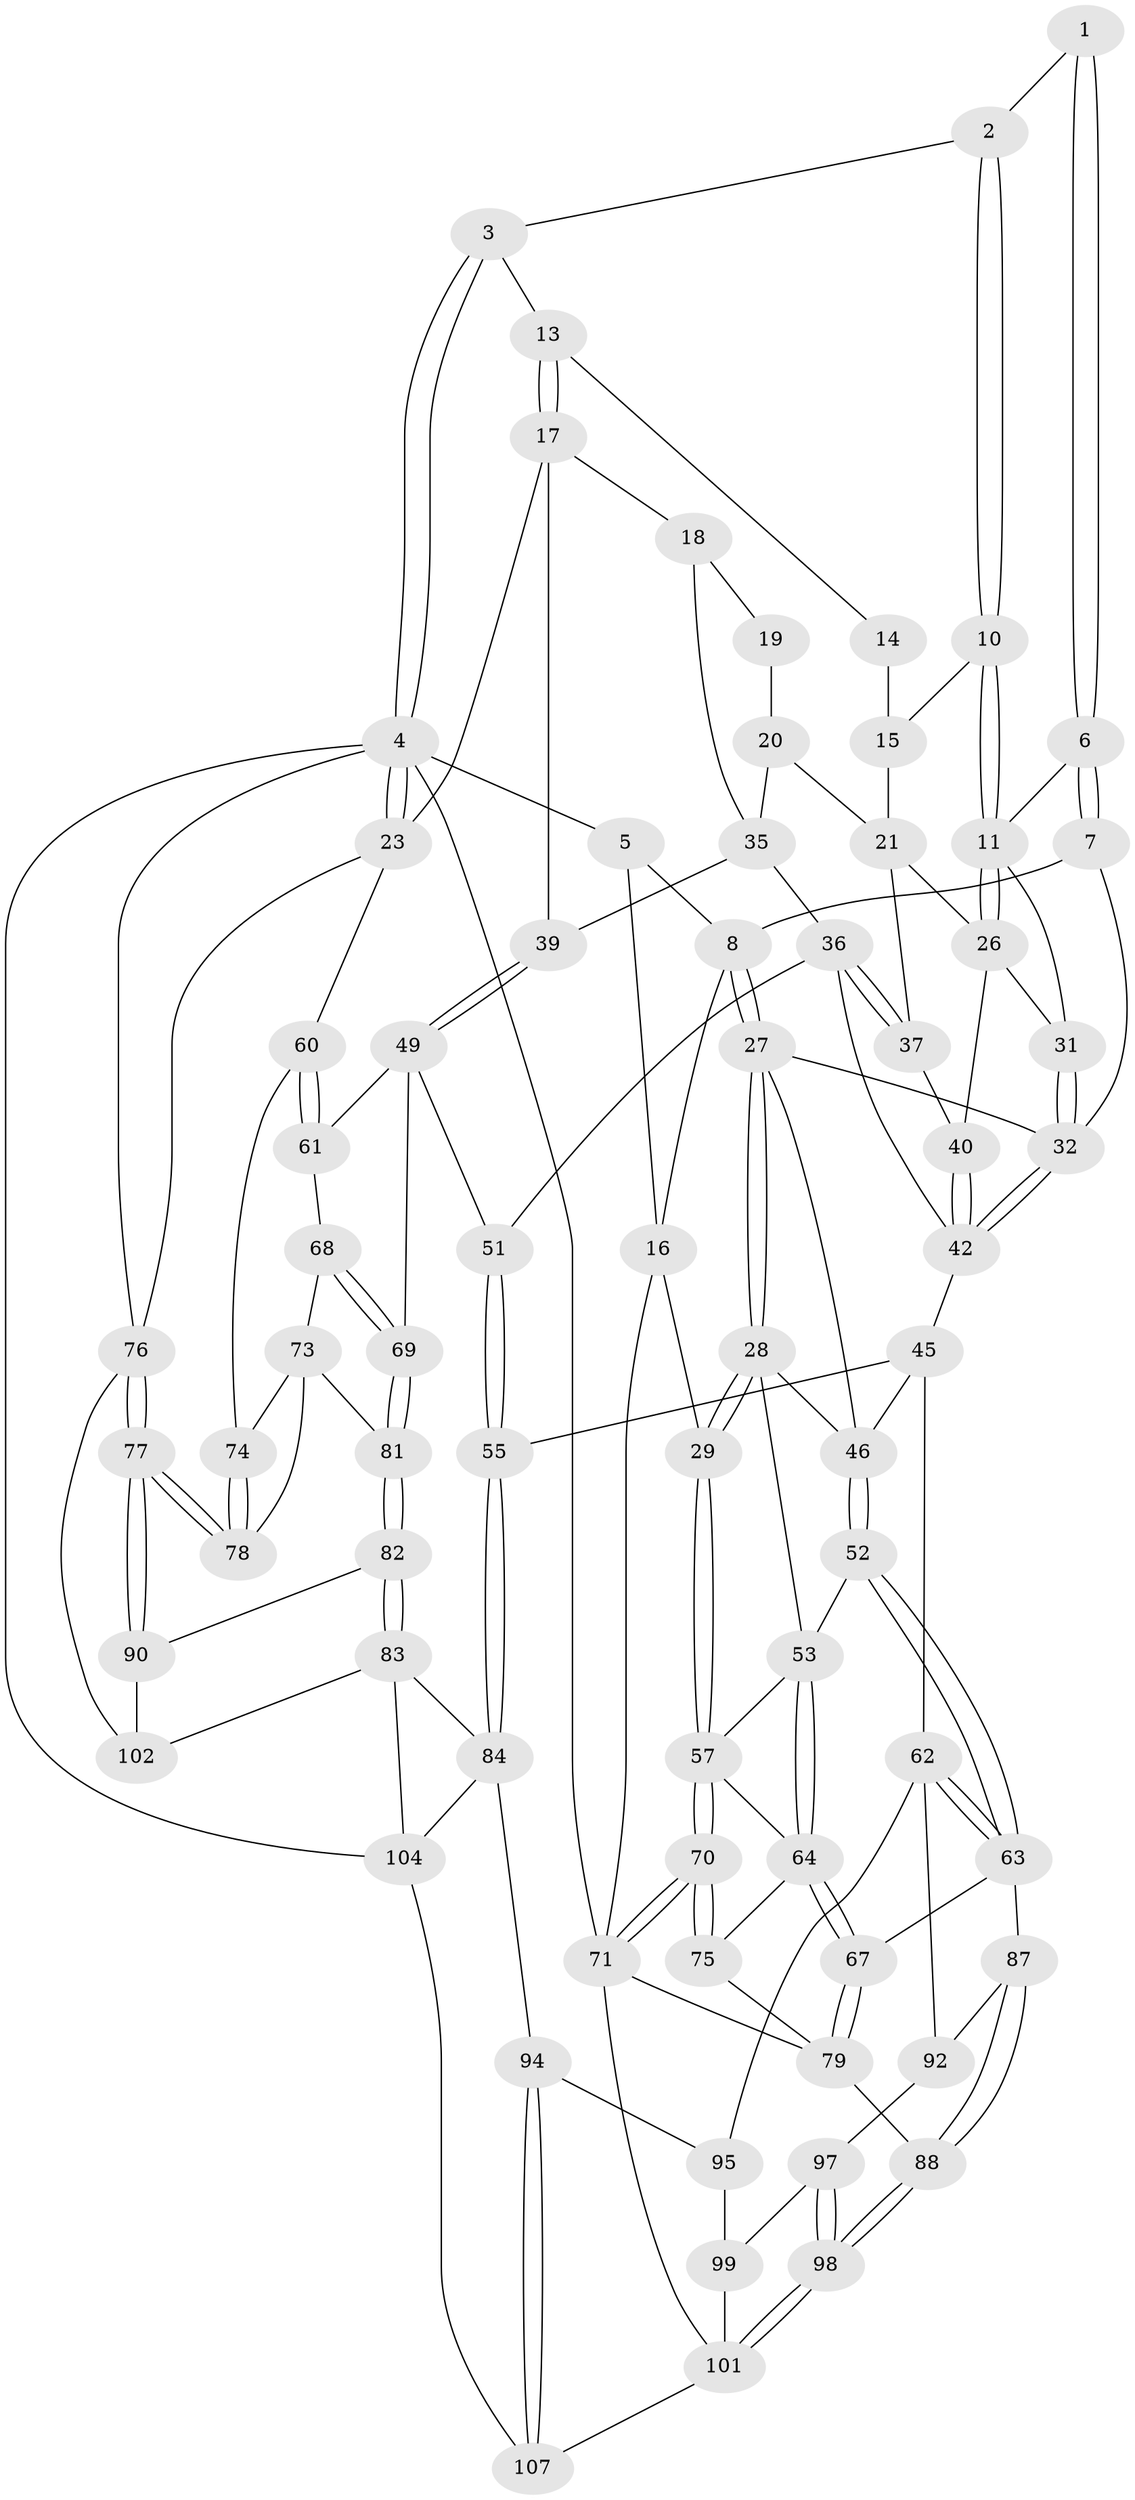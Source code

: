 // Generated by graph-tools (version 1.1) at 2025/52/02/27/25 19:52:42]
// undirected, 74 vertices, 168 edges
graph export_dot {
graph [start="1"]
  node [color=gray90,style=filled];
  1 [pos="+0.45909638762516164+0"];
  2 [pos="+0.5553566989526331+0"];
  3 [pos="+0.8470867965371016+0"];
  4 [pos="+1+0",super="+85"];
  5 [pos="+0.23545436925780935+0"];
  6 [pos="+0.40195884427570006+0.10840547518605322"];
  7 [pos="+0.35937576013723144+0.1308596762423827"];
  8 [pos="+0.22013283114474846+0",super="+9"];
  10 [pos="+0.5844650471245211+0.0017200935668180853"];
  11 [pos="+0.5469730687309177+0.05705306523929536",super="+12"];
  13 [pos="+0.8415728402394164+0.016446764614956522"];
  14 [pos="+0.7670393757326963+0.03124885698906707"];
  15 [pos="+0.5901757025363313+0.00725050615472261",super="+22"];
  16 [pos="+0+0.20880817653632336"];
  17 [pos="+0.8591967942825508+0.08373067419024804",super="+24"];
  18 [pos="+0.8340038215767817+0.10862749501248688"];
  19 [pos="+0.8229054466974774+0.11060855207064356"];
  20 [pos="+0.6835068638634934+0.11444089148260857",super="+34"];
  21 [pos="+0.6671475318728755+0.10584480257030006",super="+25"];
  23 [pos="+1+0.21484954865998498",super="+59"];
  26 [pos="+0.5873326169660278+0.17866827958215464",super="+30"];
  27 [pos="+0.15530200678376596+0.13118680705829716",super="+41"];
  28 [pos="+0+0.2666132030427331",super="+48"];
  29 [pos="+0+0.2916161963724786"];
  31 [pos="+0.5039791910521078+0.1466364250348597"];
  32 [pos="+0.40697218132329255+0.2710340010162194",super="+33"];
  35 [pos="+0.7300472053213923+0.30648332000102446",super="+38"];
  36 [pos="+0.6996809412254043+0.30785109587299714",super="+43"];
  37 [pos="+0.6593152967825591+0.2802187254927251"];
  39 [pos="+0.8027541381892437+0.33462073411109045"];
  40 [pos="+0.5381474227944639+0.2662675767666891"];
  42 [pos="+0.46972877093311377+0.31164775403831163",super="+44"];
  45 [pos="+0.4254522827611306+0.4183488045277396",super="+56"];
  46 [pos="+0.34996522910035377+0.444177953924105",super="+47"];
  49 [pos="+0.8224564948928413+0.4689180875010097",super="+50"];
  51 [pos="+0.5993650341814428+0.6082066719296402"];
  52 [pos="+0.3467250401250639+0.45790633393666713"];
  53 [pos="+0.2878930520680222+0.4859025617678154",super="+54"];
  55 [pos="+0.5959245437867765+0.6136401636363599"];
  57 [pos="+0+0.3022952252339393",super="+58"];
  60 [pos="+1+0.5025044722156965"];
  61 [pos="+0.8274400841173262+0.4712858578110911"];
  62 [pos="+0.46057827239470805+0.6415372180745866",super="+91"];
  63 [pos="+0.42371971737636704+0.6354360604433031",super="+66"];
  64 [pos="+0.27045373429353564+0.513261682338547",super="+65"];
  67 [pos="+0.3805763458558117+0.6350619234917182"];
  68 [pos="+0.8691372791360188+0.5881372777799067"];
  69 [pos="+0.8302938152060916+0.6547947341690581"];
  70 [pos="+0+0.6540046106803867"];
  71 [pos="+0+1",super="+72"];
  73 [pos="+0.9235238355843183+0.6388045632581367",super="+80"];
  74 [pos="+0.9485502805231933+0.6041894047231441"];
  75 [pos="+0.14887626581955885+0.6026919978299642"];
  76 [pos="+1+0.7422032114595768",super="+86"];
  77 [pos="+1+0.743115917757734"];
  78 [pos="+1+0.6933476607591674"];
  79 [pos="+0.17232460622600926+0.6518311183922428",super="+89"];
  81 [pos="+0.8708685333396925+0.7207496537254557"];
  82 [pos="+0.8605570656197855+0.7759326369775655"];
  83 [pos="+0.8529255725901094+0.7826789147825777",super="+103"];
  84 [pos="+0.6606984783328126+0.7487339907321338",super="+93"];
  87 [pos="+0.3019672284785036+0.7900629154302693"];
  88 [pos="+0.2536181508118007+0.8196396151827978"];
  90 [pos="+0.97758369776866+0.7862058732861873"];
  92 [pos="+0.3596360754895515+0.8079034864883295"];
  94 [pos="+0.48816503516463466+0.888241486038835"];
  95 [pos="+0.4788318986687717+0.8838011767795351",super="+96"];
  97 [pos="+0.35714904414640575+0.84463749695449"];
  98 [pos="+0.27450495693559857+0.8866981041350166"];
  99 [pos="+0.38249316533001254+0.847629242161808",super="+100"];
  101 [pos="+0.2890408131721801+0.9954945440646986",super="+106"];
  102 [pos="+0.971008601856665+0.8828783637503461"];
  104 [pos="+0.8178552685710803+1",super="+105"];
  107 [pos="+0.5901207362377034+1"];
  1 -- 2;
  1 -- 6;
  1 -- 6;
  2 -- 3;
  2 -- 10;
  2 -- 10;
  3 -- 4;
  3 -- 4;
  3 -- 13;
  4 -- 5;
  4 -- 23;
  4 -- 23;
  4 -- 104;
  4 -- 76;
  4 -- 71;
  5 -- 16;
  5 -- 8;
  6 -- 7;
  6 -- 7;
  6 -- 11;
  7 -- 8;
  7 -- 32;
  8 -- 27;
  8 -- 27;
  8 -- 16;
  10 -- 11;
  10 -- 11;
  10 -- 15;
  11 -- 26;
  11 -- 26;
  11 -- 31;
  13 -- 14;
  13 -- 17;
  13 -- 17;
  14 -- 15 [weight=2];
  15 -- 21;
  16 -- 29;
  16 -- 71;
  17 -- 18;
  17 -- 39;
  17 -- 23;
  18 -- 19;
  18 -- 35;
  19 -- 20 [weight=2];
  20 -- 21;
  20 -- 35;
  21 -- 26;
  21 -- 37;
  23 -- 60;
  23 -- 76;
  26 -- 40;
  26 -- 31;
  27 -- 28;
  27 -- 28;
  27 -- 32;
  27 -- 46;
  28 -- 29;
  28 -- 29;
  28 -- 46;
  28 -- 53;
  29 -- 57;
  29 -- 57;
  31 -- 32;
  31 -- 32;
  32 -- 42;
  32 -- 42;
  35 -- 36;
  35 -- 39;
  36 -- 37;
  36 -- 37;
  36 -- 51;
  36 -- 42;
  37 -- 40;
  39 -- 49;
  39 -- 49;
  40 -- 42;
  40 -- 42;
  42 -- 45;
  45 -- 46;
  45 -- 62;
  45 -- 55;
  46 -- 52;
  46 -- 52;
  49 -- 61;
  49 -- 51;
  49 -- 69;
  51 -- 55;
  51 -- 55;
  52 -- 53;
  52 -- 63;
  52 -- 63;
  53 -- 64;
  53 -- 64;
  53 -- 57;
  55 -- 84;
  55 -- 84;
  57 -- 70;
  57 -- 70;
  57 -- 64;
  60 -- 61;
  60 -- 61;
  60 -- 74;
  61 -- 68;
  62 -- 63;
  62 -- 63;
  62 -- 92;
  62 -- 95;
  63 -- 67;
  63 -- 87;
  64 -- 67;
  64 -- 67;
  64 -- 75;
  67 -- 79;
  67 -- 79;
  68 -- 69;
  68 -- 69;
  68 -- 73;
  69 -- 81;
  69 -- 81;
  70 -- 71;
  70 -- 71;
  70 -- 75;
  70 -- 75;
  71 -- 79;
  71 -- 101;
  73 -- 74;
  73 -- 81;
  73 -- 78;
  74 -- 78;
  74 -- 78;
  75 -- 79;
  76 -- 77;
  76 -- 77;
  76 -- 102;
  77 -- 78;
  77 -- 78;
  77 -- 90;
  77 -- 90;
  79 -- 88;
  81 -- 82;
  81 -- 82;
  82 -- 83;
  82 -- 83;
  82 -- 90;
  83 -- 84;
  83 -- 104;
  83 -- 102;
  84 -- 104;
  84 -- 94;
  87 -- 88;
  87 -- 88;
  87 -- 92;
  88 -- 98;
  88 -- 98;
  90 -- 102;
  92 -- 97;
  94 -- 95;
  94 -- 107;
  94 -- 107;
  95 -- 99 [weight=2];
  97 -- 98;
  97 -- 98;
  97 -- 99;
  98 -- 101;
  98 -- 101;
  99 -- 101;
  101 -- 107;
  104 -- 107;
}
